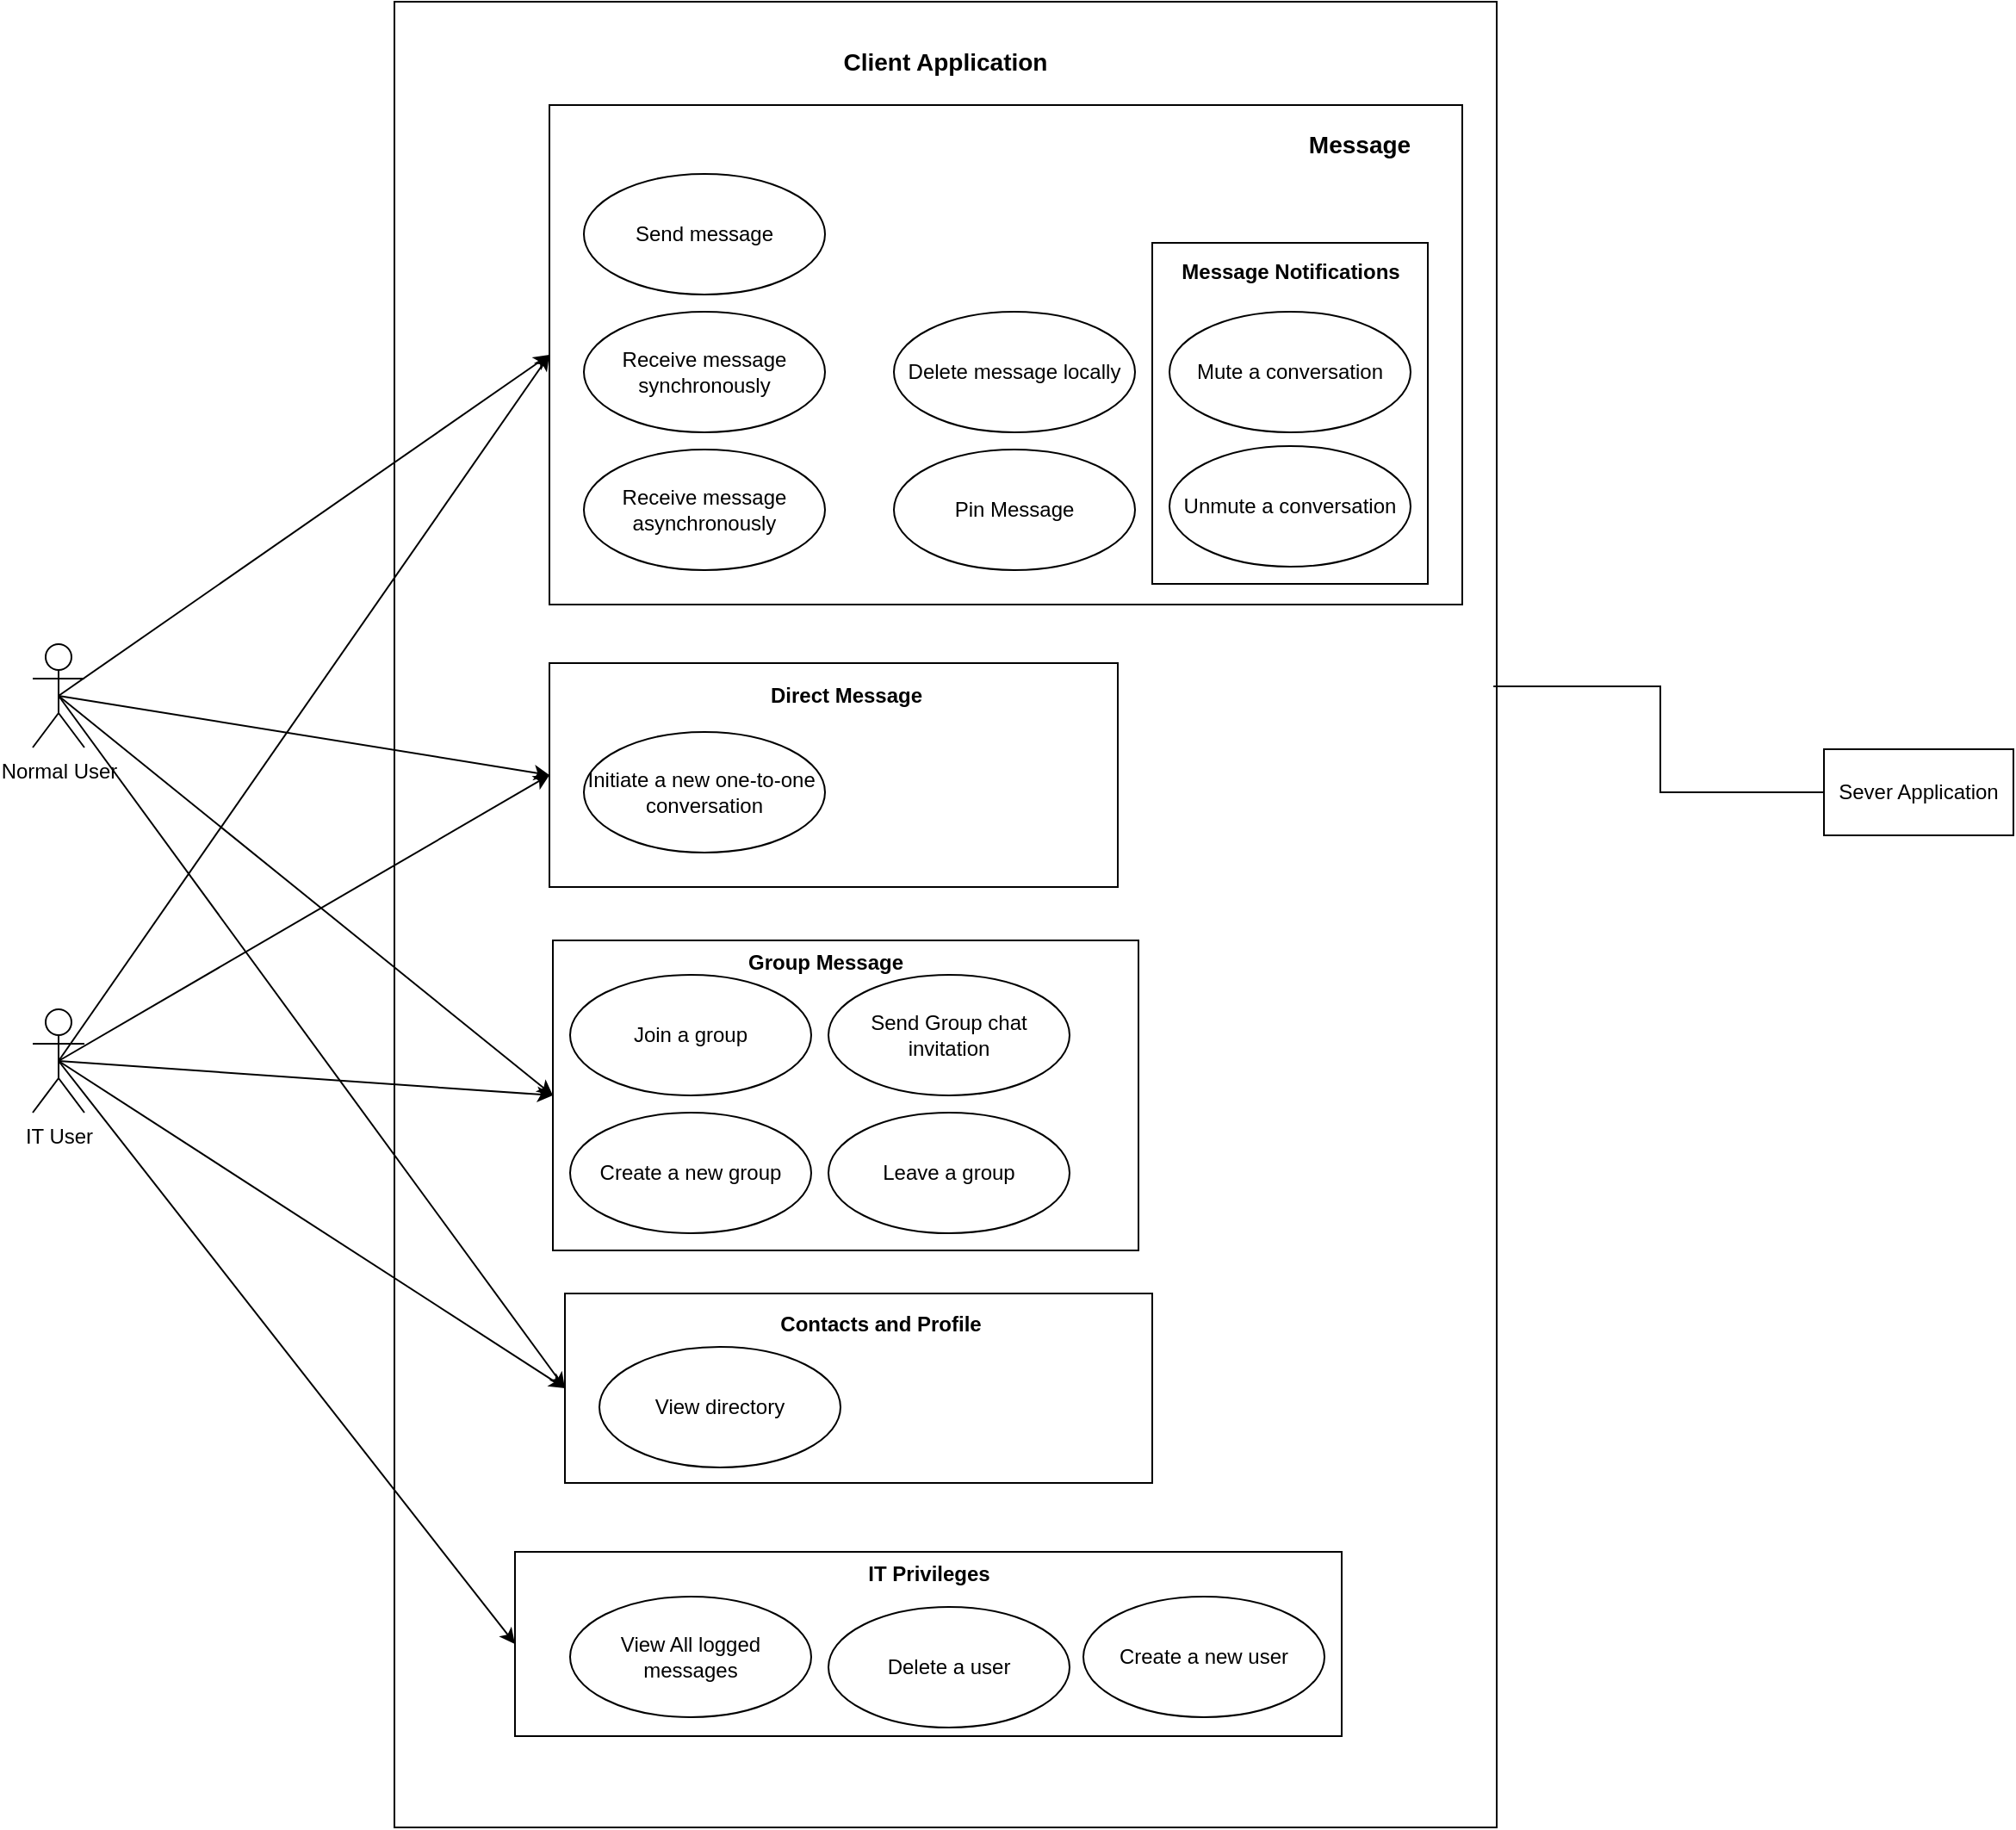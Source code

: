 <mxfile version="24.0.7" type="github" pages="3">
  <diagram name="Page-1" id="sUV660QRLb9GWtnvWiSY">
    <mxGraphModel dx="1674" dy="780" grid="1" gridSize="10" guides="1" tooltips="1" connect="1" arrows="1" fold="1" page="1" pageScale="1" pageWidth="1654" pageHeight="1169" math="0" shadow="0">
      <root>
        <mxCell id="0" />
        <mxCell id="1" parent="0" />
        <mxCell id="U2AByLSO6bJXmJ2jfOXi-1" value="" style="rounded=0;whiteSpace=wrap;html=1;" parent="1" vertex="1">
          <mxGeometry x="380" width="640" height="1060" as="geometry" />
        </mxCell>
        <mxCell id="YQ2VtmDsd7B6_WzJCYEh-53" value="" style="html=1;whiteSpace=wrap;" parent="1" vertex="1">
          <mxGeometry x="450" y="900" width="480" height="107" as="geometry" />
        </mxCell>
        <mxCell id="YQ2VtmDsd7B6_WzJCYEh-29" value="" style="html=1;whiteSpace=wrap;" parent="1" vertex="1">
          <mxGeometry x="479" y="750" width="341" height="110" as="geometry" />
        </mxCell>
        <mxCell id="YQ2VtmDsd7B6_WzJCYEh-20" value="" style="html=1;whiteSpace=wrap;" parent="1" vertex="1">
          <mxGeometry x="472" y="545" width="340" height="180" as="geometry" />
        </mxCell>
        <mxCell id="YQ2VtmDsd7B6_WzJCYEh-18" value="" style="html=1;whiteSpace=wrap;" parent="1" vertex="1">
          <mxGeometry x="470" y="384" width="330" height="130" as="geometry" />
        </mxCell>
        <mxCell id="YQ2VtmDsd7B6_WzJCYEh-16" value="" style="html=1;whiteSpace=wrap;" parent="1" vertex="1">
          <mxGeometry x="470" y="60" width="530" height="290" as="geometry" />
        </mxCell>
        <mxCell id="YQ2VtmDsd7B6_WzJCYEh-57" style="rounded=0;orthogonalLoop=1;jettySize=auto;html=1;exitX=0.5;exitY=0.5;exitDx=0;exitDy=0;exitPerimeter=0;entryX=0;entryY=0.5;entryDx=0;entryDy=0;" parent="1" source="YQ2VtmDsd7B6_WzJCYEh-1" target="YQ2VtmDsd7B6_WzJCYEh-16" edge="1">
          <mxGeometry relative="1" as="geometry" />
        </mxCell>
        <mxCell id="YQ2VtmDsd7B6_WzJCYEh-58" style="rounded=0;orthogonalLoop=1;jettySize=auto;html=1;exitX=0.5;exitY=0.5;exitDx=0;exitDy=0;exitPerimeter=0;entryX=0;entryY=0.5;entryDx=0;entryDy=0;" parent="1" source="YQ2VtmDsd7B6_WzJCYEh-1" target="YQ2VtmDsd7B6_WzJCYEh-18" edge="1">
          <mxGeometry relative="1" as="geometry" />
        </mxCell>
        <mxCell id="YQ2VtmDsd7B6_WzJCYEh-59" style="rounded=0;orthogonalLoop=1;jettySize=auto;html=1;exitX=0.5;exitY=0.5;exitDx=0;exitDy=0;exitPerimeter=0;entryX=0;entryY=0.5;entryDx=0;entryDy=0;" parent="1" source="YQ2VtmDsd7B6_WzJCYEh-1" target="YQ2VtmDsd7B6_WzJCYEh-20" edge="1">
          <mxGeometry relative="1" as="geometry" />
        </mxCell>
        <mxCell id="YQ2VtmDsd7B6_WzJCYEh-60" style="rounded=0;orthogonalLoop=1;jettySize=auto;html=1;exitX=0.5;exitY=0.5;exitDx=0;exitDy=0;exitPerimeter=0;entryX=0;entryY=0.5;entryDx=0;entryDy=0;" parent="1" source="YQ2VtmDsd7B6_WzJCYEh-1" target="YQ2VtmDsd7B6_WzJCYEh-29" edge="1">
          <mxGeometry relative="1" as="geometry" />
        </mxCell>
        <mxCell id="YQ2VtmDsd7B6_WzJCYEh-1" value="Normal User" style="shape=umlActor;verticalLabelPosition=bottom;verticalAlign=top;html=1;" parent="1" vertex="1">
          <mxGeometry x="170" y="373" width="30" height="60" as="geometry" />
        </mxCell>
        <mxCell id="YQ2VtmDsd7B6_WzJCYEh-62" style="rounded=0;orthogonalLoop=1;jettySize=auto;html=1;exitX=0.5;exitY=0.5;exitDx=0;exitDy=0;exitPerimeter=0;entryX=0;entryY=0.5;entryDx=0;entryDy=0;" parent="1" source="YQ2VtmDsd7B6_WzJCYEh-2" target="YQ2VtmDsd7B6_WzJCYEh-16" edge="1">
          <mxGeometry relative="1" as="geometry" />
        </mxCell>
        <mxCell id="YQ2VtmDsd7B6_WzJCYEh-63" style="rounded=0;orthogonalLoop=1;jettySize=auto;html=1;exitX=0.5;exitY=0.5;exitDx=0;exitDy=0;exitPerimeter=0;entryX=0;entryY=0.5;entryDx=0;entryDy=0;" parent="1" source="YQ2VtmDsd7B6_WzJCYEh-2" target="YQ2VtmDsd7B6_WzJCYEh-18" edge="1">
          <mxGeometry relative="1" as="geometry" />
        </mxCell>
        <mxCell id="YQ2VtmDsd7B6_WzJCYEh-64" style="rounded=0;orthogonalLoop=1;jettySize=auto;html=1;exitX=0.5;exitY=0.5;exitDx=0;exitDy=0;exitPerimeter=0;entryX=0;entryY=0.5;entryDx=0;entryDy=0;" parent="1" source="YQ2VtmDsd7B6_WzJCYEh-2" target="YQ2VtmDsd7B6_WzJCYEh-20" edge="1">
          <mxGeometry relative="1" as="geometry" />
        </mxCell>
        <mxCell id="YQ2VtmDsd7B6_WzJCYEh-65" style="rounded=0;orthogonalLoop=1;jettySize=auto;html=1;exitX=0.5;exitY=0.5;exitDx=0;exitDy=0;exitPerimeter=0;entryX=0;entryY=0.5;entryDx=0;entryDy=0;" parent="1" source="YQ2VtmDsd7B6_WzJCYEh-2" target="YQ2VtmDsd7B6_WzJCYEh-29" edge="1">
          <mxGeometry relative="1" as="geometry" />
        </mxCell>
        <mxCell id="YQ2VtmDsd7B6_WzJCYEh-67" style="rounded=0;orthogonalLoop=1;jettySize=auto;html=1;exitX=0.5;exitY=0.5;exitDx=0;exitDy=0;exitPerimeter=0;entryX=0;entryY=0.5;entryDx=0;entryDy=0;" parent="1" source="YQ2VtmDsd7B6_WzJCYEh-2" target="YQ2VtmDsd7B6_WzJCYEh-53" edge="1">
          <mxGeometry relative="1" as="geometry" />
        </mxCell>
        <mxCell id="YQ2VtmDsd7B6_WzJCYEh-2" value="IT User" style="shape=umlActor;verticalLabelPosition=bottom;verticalAlign=top;html=1;" parent="1" vertex="1">
          <mxGeometry x="170" y="585" width="30" height="60" as="geometry" />
        </mxCell>
        <mxCell id="YQ2VtmDsd7B6_WzJCYEh-3" value="Receive message synchronously" style="ellipse;whiteSpace=wrap;html=1;" parent="1" vertex="1">
          <mxGeometry x="490" y="180" width="140" height="70" as="geometry" />
        </mxCell>
        <mxCell id="YQ2VtmDsd7B6_WzJCYEh-4" value="Send message" style="ellipse;whiteSpace=wrap;html=1;" parent="1" vertex="1">
          <mxGeometry x="490" y="100" width="140" height="70" as="geometry" />
        </mxCell>
        <mxCell id="YQ2VtmDsd7B6_WzJCYEh-5" value="Delete message locally" style="ellipse;whiteSpace=wrap;html=1;" parent="1" vertex="1">
          <mxGeometry x="670" y="180" width="140" height="70" as="geometry" />
        </mxCell>
        <mxCell id="YQ2VtmDsd7B6_WzJCYEh-9" value="Initiate a new one-to-one&amp;nbsp; conversation" style="ellipse;whiteSpace=wrap;html=1;" parent="1" vertex="1">
          <mxGeometry x="490" y="424" width="140" height="70" as="geometry" />
        </mxCell>
        <mxCell id="YQ2VtmDsd7B6_WzJCYEh-11" value="Join a group" style="ellipse;whiteSpace=wrap;html=1;" parent="1" vertex="1">
          <mxGeometry x="482" y="565" width="140" height="70" as="geometry" />
        </mxCell>
        <mxCell id="YQ2VtmDsd7B6_WzJCYEh-12" value="Leave a group" style="ellipse;whiteSpace=wrap;html=1;" parent="1" vertex="1">
          <mxGeometry x="632" y="645" width="140" height="70" as="geometry" />
        </mxCell>
        <mxCell id="YQ2VtmDsd7B6_WzJCYEh-13" value="Create a new group" style="ellipse;whiteSpace=wrap;html=1;" parent="1" vertex="1">
          <mxGeometry x="482" y="645" width="140" height="70" as="geometry" />
        </mxCell>
        <mxCell id="YQ2VtmDsd7B6_WzJCYEh-15" value="Pin Message" style="ellipse;whiteSpace=wrap;html=1;" parent="1" vertex="1">
          <mxGeometry x="670" y="260" width="140" height="70" as="geometry" />
        </mxCell>
        <mxCell id="YQ2VtmDsd7B6_WzJCYEh-17" value="&lt;font style=&quot;font-size: 14px;&quot;&gt;Message&lt;/font&gt;" style="text;align=center;fontStyle=1;verticalAlign=middle;spacingLeft=3;spacingRight=3;strokeColor=none;rotatable=0;points=[[0,0.5],[1,0.5]];portConstraint=eastwest;html=1;" parent="1" vertex="1">
          <mxGeometry x="900" y="70" width="80" height="26" as="geometry" />
        </mxCell>
        <mxCell id="YQ2VtmDsd7B6_WzJCYEh-19" value="&lt;b&gt;Direct Message&lt;/b&gt;" style="text;align=center;fontStyle=0;verticalAlign=middle;spacingLeft=3;spacingRight=3;strokeColor=none;rotatable=0;points=[[0,0.5],[1,0.5]];portConstraint=eastwest;html=1;" parent="1" vertex="1">
          <mxGeometry x="602" y="390" width="80" height="26" as="geometry" />
        </mxCell>
        <mxCell id="YQ2VtmDsd7B6_WzJCYEh-23" value="" style="html=1;whiteSpace=wrap;" parent="1" vertex="1">
          <mxGeometry x="820" y="140" width="160" height="198" as="geometry" />
        </mxCell>
        <mxCell id="YQ2VtmDsd7B6_WzJCYEh-21" value="Group Message" style="text;align=center;fontStyle=1;verticalAlign=middle;spacingLeft=3;spacingRight=3;strokeColor=none;rotatable=0;points=[[0,0.5],[1,0.5]];portConstraint=eastwest;html=1;" parent="1" vertex="1">
          <mxGeometry x="590" y="545" width="80" height="26" as="geometry" />
        </mxCell>
        <mxCell id="YQ2VtmDsd7B6_WzJCYEh-22" value="Unmute a conversation" style="ellipse;whiteSpace=wrap;html=1;" parent="1" vertex="1">
          <mxGeometry x="830" y="258" width="140" height="70" as="geometry" />
        </mxCell>
        <mxCell id="YQ2VtmDsd7B6_WzJCYEh-24" value="Message Notifications" style="text;align=center;fontStyle=1;verticalAlign=middle;spacingLeft=3;spacingRight=3;strokeColor=none;rotatable=0;points=[[0,0.5],[1,0.5]];portConstraint=eastwest;html=1;" parent="1" vertex="1">
          <mxGeometry x="860" y="144" width="80" height="26" as="geometry" />
        </mxCell>
        <mxCell id="YQ2VtmDsd7B6_WzJCYEh-14" value="Mute a conversation" style="ellipse;whiteSpace=wrap;html=1;" parent="1" vertex="1">
          <mxGeometry x="830" y="180" width="140" height="70" as="geometry" />
        </mxCell>
        <mxCell id="YQ2VtmDsd7B6_WzJCYEh-25" value="Send Group chat invitation" style="ellipse;whiteSpace=wrap;html=1;" parent="1" vertex="1">
          <mxGeometry x="632" y="565" width="140" height="70" as="geometry" />
        </mxCell>
        <mxCell id="YQ2VtmDsd7B6_WzJCYEh-26" value="Receive message asynchronously" style="ellipse;whiteSpace=wrap;html=1;" parent="1" vertex="1">
          <mxGeometry x="490" y="260" width="140" height="70" as="geometry" />
        </mxCell>
        <mxCell id="YQ2VtmDsd7B6_WzJCYEh-27" value="View directory" style="ellipse;whiteSpace=wrap;html=1;" parent="1" vertex="1">
          <mxGeometry x="499" y="781" width="140" height="70" as="geometry" />
        </mxCell>
        <mxCell id="YQ2VtmDsd7B6_WzJCYEh-30" value="Contacts and Profile" style="text;align=center;fontStyle=1;verticalAlign=middle;spacingLeft=3;spacingRight=3;strokeColor=none;rotatable=0;points=[[0,0.5],[1,0.5]];portConstraint=eastwest;html=1;" parent="1" vertex="1">
          <mxGeometry x="622" y="755" width="80" height="26" as="geometry" />
        </mxCell>
        <mxCell id="YQ2VtmDsd7B6_WzJCYEh-45" value="View All logged messages" style="ellipse;whiteSpace=wrap;html=1;" parent="1" vertex="1">
          <mxGeometry x="482" y="926" width="140" height="70" as="geometry" />
        </mxCell>
        <mxCell id="YQ2VtmDsd7B6_WzJCYEh-47" value="Create a new user" style="ellipse;whiteSpace=wrap;html=1;" parent="1" vertex="1">
          <mxGeometry x="780" y="926" width="140" height="70" as="geometry" />
        </mxCell>
        <mxCell id="YQ2VtmDsd7B6_WzJCYEh-49" value="Delete a user" style="ellipse;whiteSpace=wrap;html=1;" parent="1" vertex="1">
          <mxGeometry x="632" y="932" width="140" height="70" as="geometry" />
        </mxCell>
        <mxCell id="YQ2VtmDsd7B6_WzJCYEh-54" value="IT Privileges" style="text;align=center;fontStyle=1;verticalAlign=middle;spacingLeft=3;spacingRight=3;strokeColor=none;rotatable=0;points=[[0,0.5],[1,0.5]];portConstraint=eastwest;html=1;" parent="1" vertex="1">
          <mxGeometry x="650" y="900" width="80" height="26" as="geometry" />
        </mxCell>
        <mxCell id="U2AByLSO6bJXmJ2jfOXi-2" value="&lt;font style=&quot;font-size: 14px;&quot;&gt;Client Application&lt;/font&gt;" style="text;html=1;align=center;verticalAlign=middle;whiteSpace=wrap;rounded=0;fontStyle=1" parent="1" vertex="1">
          <mxGeometry x="630" y="20" width="140" height="30" as="geometry" />
        </mxCell>
        <mxCell id="U2AByLSO6bJXmJ2jfOXi-3" value="Sever Application" style="html=1;whiteSpace=wrap;" parent="1" vertex="1">
          <mxGeometry x="1210" y="434" width="110" height="50" as="geometry" />
        </mxCell>
        <mxCell id="U2AByLSO6bJXmJ2jfOXi-6" style="edgeStyle=orthogonalEdgeStyle;rounded=0;orthogonalLoop=1;jettySize=auto;html=1;exitX=0;exitY=0.5;exitDx=0;exitDy=0;entryX=0.997;entryY=0.375;entryDx=0;entryDy=0;entryPerimeter=0;endArrow=none;endFill=0;" parent="1" source="U2AByLSO6bJXmJ2jfOXi-3" target="U2AByLSO6bJXmJ2jfOXi-1" edge="1">
          <mxGeometry relative="1" as="geometry" />
        </mxCell>
      </root>
    </mxGraphModel>
  </diagram>
  <diagram id="76yED_X19V-XeV7wdZsf" name="Page-2">
    <mxGraphModel dx="1080" dy="615" grid="1" gridSize="10" guides="1" tooltips="1" connect="1" arrows="1" fold="1" page="1" pageScale="1" pageWidth="1654" pageHeight="1169" math="0" shadow="0">
      <root>
        <mxCell id="0" />
        <mxCell id="1" parent="0" />
        <mxCell id="WNzf7cn8V8j3igvtet1d-1" value="" style="shape=umlLifeline;perimeter=lifelinePerimeter;whiteSpace=wrap;html=1;container=1;dropTarget=0;collapsible=0;recursiveResize=0;outlineConnect=0;portConstraint=eastwest;newEdgeStyle={&quot;curved&quot;:0,&quot;rounded&quot;:0};participant=umlActor;" parent="1" vertex="1">
          <mxGeometry x="410" y="210" width="20" height="300" as="geometry" />
        </mxCell>
        <mxCell id="WNzf7cn8V8j3igvtet1d-2" value="direct message" style="shape=umlLifeline;perimeter=lifelinePerimeter;whiteSpace=wrap;html=1;container=1;dropTarget=0;collapsible=0;recursiveResize=0;outlineConnect=0;portConstraint=eastwest;newEdgeStyle={&quot;curved&quot;:0,&quot;rounded&quot;:0};" parent="1" vertex="1">
          <mxGeometry x="480" y="210" width="100" height="300" as="geometry" />
        </mxCell>
        <mxCell id="WNzf7cn8V8j3igvtet1d-3" value="group message" style="shape=umlLifeline;perimeter=lifelinePerimeter;whiteSpace=wrap;html=1;container=1;dropTarget=0;collapsible=0;recursiveResize=0;outlineConnect=0;portConstraint=eastwest;newEdgeStyle={&quot;curved&quot;:0,&quot;rounded&quot;:0};" parent="1" vertex="1">
          <mxGeometry x="610" y="210" width="100" height="300" as="geometry" />
        </mxCell>
        <mxCell id="WNzf7cn8V8j3igvtet1d-4" value="app settings" style="shape=umlLifeline;perimeter=lifelinePerimeter;whiteSpace=wrap;html=1;container=1;dropTarget=0;collapsible=0;recursiveResize=0;outlineConnect=0;portConstraint=eastwest;newEdgeStyle={&quot;curved&quot;:0,&quot;rounded&quot;:0};" parent="1" vertex="1">
          <mxGeometry x="750" y="210" width="100" height="300" as="geometry" />
        </mxCell>
        <mxCell id="WNzf7cn8V8j3igvtet1d-5" value="Directory" style="shape=umlLifeline;perimeter=lifelinePerimeter;whiteSpace=wrap;html=1;container=1;dropTarget=0;collapsible=0;recursiveResize=0;outlineConnect=0;portConstraint=eastwest;newEdgeStyle={&quot;curved&quot;:0,&quot;rounded&quot;:0};" parent="1" vertex="1">
          <mxGeometry x="880" y="210" width="100" height="300" as="geometry" />
        </mxCell>
        <mxCell id="WNzf7cn8V8j3igvtet1d-6" value="User" style="text;align=center;fontStyle=1;verticalAlign=middle;spacingLeft=3;spacingRight=3;strokeColor=none;rotatable=0;points=[[0,0.5],[1,0.5]];portConstraint=eastwest;html=1;" parent="1" vertex="1">
          <mxGeometry x="390" y="180" width="80" height="26" as="geometry" />
        </mxCell>
        <mxCell id="V9n1AzZN_ZHZRttG4YIM-1" value="Send direct Message" style="html=1;verticalAlign=bottom;endArrow=block;curved=0;rounded=0;" parent="1" edge="1">
          <mxGeometry width="80" relative="1" as="geometry">
            <mxPoint x="419.759" y="290.0" as="sourcePoint" />
            <mxPoint x="529.5" y="290.0" as="targetPoint" />
          </mxGeometry>
        </mxCell>
        <mxCell id="V9n1AzZN_ZHZRttG4YIM-2" value="View direct Message" style="html=1;verticalAlign=bottom;endArrow=block;curved=0;rounded=0;" parent="1" source="WNzf7cn8V8j3igvtet1d-2" target="WNzf7cn8V8j3igvtet1d-1" edge="1">
          <mxGeometry width="80" relative="1" as="geometry">
            <mxPoint x="510" y="340" as="sourcePoint" />
            <mxPoint x="430" y="340" as="targetPoint" />
            <Array as="points">
              <mxPoint x="480" y="310" />
            </Array>
          </mxGeometry>
        </mxCell>
        <mxCell id="V9n1AzZN_ZHZRttG4YIM-3" value="Send group Message" style="html=1;verticalAlign=bottom;endArrow=block;curved=0;rounded=0;" parent="1" target="WNzf7cn8V8j3igvtet1d-3" edge="1">
          <mxGeometry width="80" relative="1" as="geometry">
            <mxPoint x="419.999" y="349.63" as="sourcePoint" />
            <mxPoint x="529.74" y="349.63" as="targetPoint" />
          </mxGeometry>
        </mxCell>
        <mxCell id="V9n1AzZN_ZHZRttG4YIM-4" value="View group Message" style="html=1;verticalAlign=bottom;endArrow=block;curved=0;rounded=0;" parent="1" source="WNzf7cn8V8j3igvtet1d-3" edge="1">
          <mxGeometry width="80" relative="1" as="geometry">
            <mxPoint x="530.24" y="369.63" as="sourcePoint" />
            <mxPoint x="420.24" y="369.63" as="targetPoint" />
            <Array as="points">
              <mxPoint x="480.24" y="369.63" />
            </Array>
          </mxGeometry>
        </mxCell>
        <mxCell id="V9n1AzZN_ZHZRttG4YIM-5" value="Change App Setting" style="html=1;verticalAlign=bottom;endArrow=block;curved=0;rounded=0;" parent="1" edge="1">
          <mxGeometry width="80" relative="1" as="geometry">
            <mxPoint x="420" y="410" as="sourcePoint" />
            <mxPoint x="799.5" y="410" as="targetPoint" />
          </mxGeometry>
        </mxCell>
        <mxCell id="V9n1AzZN_ZHZRttG4YIM-6" value="Request to view directory" style="html=1;verticalAlign=bottom;endArrow=block;curved=0;rounded=0;" parent="1" target="WNzf7cn8V8j3igvtet1d-5" edge="1">
          <mxGeometry width="80" relative="1" as="geometry">
            <mxPoint x="420" y="450" as="sourcePoint" />
            <mxPoint x="500" y="450" as="targetPoint" />
          </mxGeometry>
        </mxCell>
        <mxCell id="V9n1AzZN_ZHZRttG4YIM-7" value="Return directory" style="html=1;verticalAlign=bottom;endArrow=block;curved=0;rounded=0;" parent="1" edge="1">
          <mxGeometry width="80" relative="1" as="geometry">
            <mxPoint x="929.74" y="470.0" as="sourcePoint" />
            <mxPoint x="419.999" y="470.0" as="targetPoint" />
          </mxGeometry>
        </mxCell>
        <mxCell id="WEP-BiXhZE0mZnWe9B-W-1" value="" style="shape=umlLifeline;perimeter=lifelinePerimeter;whiteSpace=wrap;html=1;container=1;dropTarget=0;collapsible=0;recursiveResize=0;outlineConnect=0;portConstraint=eastwest;newEdgeStyle={&quot;curved&quot;:0,&quot;rounded&quot;:0};participant=umlActor;" parent="1" vertex="1">
          <mxGeometry x="410" y="585" width="20" height="300" as="geometry" />
        </mxCell>
        <mxCell id="WEP-BiXhZE0mZnWe9B-W-2" value="direct message" style="shape=umlLifeline;perimeter=lifelinePerimeter;whiteSpace=wrap;html=1;container=1;dropTarget=0;collapsible=0;recursiveResize=0;outlineConnect=0;portConstraint=eastwest;newEdgeStyle={&quot;curved&quot;:0,&quot;rounded&quot;:0};" parent="1" vertex="1">
          <mxGeometry x="480" y="585" width="100" height="300" as="geometry" />
        </mxCell>
        <mxCell id="WEP-BiXhZE0mZnWe9B-W-3" value="group message" style="shape=umlLifeline;perimeter=lifelinePerimeter;whiteSpace=wrap;html=1;container=1;dropTarget=0;collapsible=0;recursiveResize=0;outlineConnect=0;portConstraint=eastwest;newEdgeStyle={&quot;curved&quot;:0,&quot;rounded&quot;:0};" parent="1" vertex="1">
          <mxGeometry x="610" y="585" width="100" height="300" as="geometry" />
        </mxCell>
        <mxCell id="WEP-BiXhZE0mZnWe9B-W-4" value="app settings" style="shape=umlLifeline;perimeter=lifelinePerimeter;whiteSpace=wrap;html=1;container=1;dropTarget=0;collapsible=0;recursiveResize=0;outlineConnect=0;portConstraint=eastwest;newEdgeStyle={&quot;curved&quot;:0,&quot;rounded&quot;:0};" parent="1" vertex="1">
          <mxGeometry x="750" y="585" width="100" height="300" as="geometry" />
        </mxCell>
        <mxCell id="WEP-BiXhZE0mZnWe9B-W-5" value="Directory" style="shape=umlLifeline;perimeter=lifelinePerimeter;whiteSpace=wrap;html=1;container=1;dropTarget=0;collapsible=0;recursiveResize=0;outlineConnect=0;portConstraint=eastwest;newEdgeStyle={&quot;curved&quot;:0,&quot;rounded&quot;:0};" parent="1" vertex="1">
          <mxGeometry x="880" y="585" width="100" height="300" as="geometry" />
        </mxCell>
        <mxCell id="WEP-BiXhZE0mZnWe9B-W-6" value="Send direct Message" style="html=1;verticalAlign=bottom;endArrow=block;curved=0;rounded=0;" parent="1" edge="1">
          <mxGeometry width="80" relative="1" as="geometry">
            <mxPoint x="419.759" y="665.0" as="sourcePoint" />
            <mxPoint x="529.5" y="665.0" as="targetPoint" />
          </mxGeometry>
        </mxCell>
        <mxCell id="WEP-BiXhZE0mZnWe9B-W-7" value="View direct Message" style="html=1;verticalAlign=bottom;endArrow=block;curved=0;rounded=0;" parent="1" source="WEP-BiXhZE0mZnWe9B-W-2" target="WEP-BiXhZE0mZnWe9B-W-1" edge="1">
          <mxGeometry width="80" relative="1" as="geometry">
            <mxPoint x="510" y="715" as="sourcePoint" />
            <mxPoint x="430" y="715" as="targetPoint" />
            <Array as="points">
              <mxPoint x="480" y="685" />
            </Array>
          </mxGeometry>
        </mxCell>
        <mxCell id="WEP-BiXhZE0mZnWe9B-W-8" value="Send group Message" style="html=1;verticalAlign=bottom;endArrow=block;curved=0;rounded=0;" parent="1" target="WEP-BiXhZE0mZnWe9B-W-3" edge="1">
          <mxGeometry width="80" relative="1" as="geometry">
            <mxPoint x="419.999" y="724.63" as="sourcePoint" />
            <mxPoint x="529.74" y="724.63" as="targetPoint" />
          </mxGeometry>
        </mxCell>
        <mxCell id="WEP-BiXhZE0mZnWe9B-W-9" value="View group Message" style="html=1;verticalAlign=bottom;endArrow=block;curved=0;rounded=0;" parent="1" source="WEP-BiXhZE0mZnWe9B-W-3" edge="1">
          <mxGeometry width="80" relative="1" as="geometry">
            <mxPoint x="530.24" y="744.63" as="sourcePoint" />
            <mxPoint x="420.24" y="744.63" as="targetPoint" />
            <Array as="points">
              <mxPoint x="480.24" y="744.63" />
            </Array>
          </mxGeometry>
        </mxCell>
        <mxCell id="WEP-BiXhZE0mZnWe9B-W-10" value="Change App Setting" style="html=1;verticalAlign=bottom;endArrow=block;curved=0;rounded=0;" parent="1" edge="1">
          <mxGeometry width="80" relative="1" as="geometry">
            <mxPoint x="420" y="785" as="sourcePoint" />
            <mxPoint x="799.5" y="785" as="targetPoint" />
          </mxGeometry>
        </mxCell>
        <mxCell id="WEP-BiXhZE0mZnWe9B-W-11" value="Request to view directory" style="html=1;verticalAlign=bottom;endArrow=block;curved=0;rounded=0;" parent="1" edge="1">
          <mxGeometry width="80" relative="1" as="geometry">
            <mxPoint x="420" y="836" as="sourcePoint" />
            <mxPoint x="929.5" y="836" as="targetPoint" />
          </mxGeometry>
        </mxCell>
        <mxCell id="WEP-BiXhZE0mZnWe9B-W-12" value="Return directory" style="html=1;verticalAlign=bottom;endArrow=block;curved=0;rounded=0;" parent="1" edge="1">
          <mxGeometry width="80" relative="1" as="geometry">
            <mxPoint x="929.74" y="856.0" as="sourcePoint" />
            <mxPoint x="419.999" y="856.0" as="targetPoint" />
          </mxGeometry>
        </mxCell>
        <mxCell id="WEP-BiXhZE0mZnWe9B-W-13" value="Server" style="shape=umlLifeline;perimeter=lifelinePerimeter;whiteSpace=wrap;html=1;container=1;dropTarget=0;collapsible=0;recursiveResize=0;outlineConnect=0;portConstraint=eastwest;newEdgeStyle={&quot;curved&quot;:0,&quot;rounded&quot;:0};" parent="1" vertex="1">
          <mxGeometry x="260" y="585" width="100" height="300" as="geometry" />
        </mxCell>
        <mxCell id="WEP-BiXhZE0mZnWe9B-W-14" value="IT Admin" style="text;align=center;fontStyle=1;verticalAlign=middle;spacingLeft=3;spacingRight=3;strokeColor=none;rotatable=0;points=[[0,0.5],[1,0.5]];portConstraint=eastwest;html=1;" parent="1" vertex="1">
          <mxGeometry x="380" y="559" width="80" height="26" as="geometry" />
        </mxCell>
        <mxCell id="WEP-BiXhZE0mZnWe9B-W-15" value="Respond" style="html=1;verticalAlign=bottom;endArrow=block;curved=0;rounded=0;" parent="1" target="WEP-BiXhZE0mZnWe9B-W-1" edge="1">
          <mxGeometry width="80" relative="1" as="geometry">
            <mxPoint x="310" y="680" as="sourcePoint" />
            <mxPoint x="390" y="680" as="targetPoint" />
          </mxGeometry>
        </mxCell>
        <mxCell id="WEP-BiXhZE0mZnWe9B-W-28" value="Create new User" style="html=1;verticalAlign=bottom;endArrow=block;curved=0;rounded=0;" parent="1" edge="1">
          <mxGeometry width="80" relative="1" as="geometry">
            <mxPoint x="420" y="660" as="sourcePoint" />
            <mxPoint x="309.759" y="660" as="targetPoint" />
          </mxGeometry>
        </mxCell>
        <mxCell id="WEP-BiXhZE0mZnWe9B-W-29" value="Respond" style="html=1;verticalAlign=bottom;endArrow=block;curved=0;rounded=0;" parent="1" edge="1">
          <mxGeometry width="80" relative="1" as="geometry">
            <mxPoint x="310.24" y="730" as="sourcePoint" />
            <mxPoint x="420.24" y="730" as="targetPoint" />
          </mxGeometry>
        </mxCell>
        <mxCell id="WEP-BiXhZE0mZnWe9B-W-30" value="Remove a User" style="html=1;verticalAlign=bottom;endArrow=block;curved=0;rounded=0;" parent="1" edge="1">
          <mxGeometry width="80" relative="1" as="geometry">
            <mxPoint x="420.24" y="710" as="sourcePoint" />
            <mxPoint x="309.999" y="710" as="targetPoint" />
          </mxGeometry>
        </mxCell>
        <mxCell id="WEP-BiXhZE0mZnWe9B-W-31" value="Respond" style="html=1;verticalAlign=bottom;endArrow=block;curved=0;rounded=0;" parent="1" target="WEP-BiXhZE0mZnWe9B-W-1" edge="1">
          <mxGeometry width="80" relative="1" as="geometry">
            <mxPoint x="800" y="810" as="sourcePoint" />
            <mxPoint x="720" y="810" as="targetPoint" />
          </mxGeometry>
        </mxCell>
        <mxCell id="WEP-BiXhZE0mZnWe9B-W-32" value="Return System logs" style="html=1;verticalAlign=bottom;endArrow=block;curved=0;rounded=0;" parent="1" edge="1">
          <mxGeometry width="80" relative="1" as="geometry">
            <mxPoint x="310.24" y="790" as="sourcePoint" />
            <mxPoint x="420.24" y="790" as="targetPoint" />
          </mxGeometry>
        </mxCell>
        <mxCell id="WEP-BiXhZE0mZnWe9B-W-33" value="View Logs Request" style="html=1;verticalAlign=bottom;endArrow=block;curved=0;rounded=0;" parent="1" edge="1">
          <mxGeometry width="80" relative="1" as="geometry">
            <mxPoint x="420.24" y="770" as="sourcePoint" />
            <mxPoint x="309.999" y="770" as="targetPoint" />
          </mxGeometry>
        </mxCell>
      </root>
    </mxGraphModel>
  </diagram>
  <diagram id="tJYpXaFnaVv0csofvb00" name="Page-3">
    <mxGraphModel dx="712" dy="778" grid="1" gridSize="10" guides="1" tooltips="1" connect="1" arrows="1" fold="1" page="1" pageScale="1" pageWidth="1654" pageHeight="1169" math="0" shadow="0">
      <root>
        <mxCell id="0" />
        <mxCell id="1" parent="0" />
        <mxCell id="F14sKOtyyoUPDypCJk7Z-3" value="Client" style="shape=umlLifeline;perimeter=lifelinePerimeter;whiteSpace=wrap;html=1;container=1;dropTarget=0;collapsible=0;recursiveResize=0;outlineConnect=0;portConstraint=eastwest;newEdgeStyle={&quot;curved&quot;:0,&quot;rounded&quot;:0};" parent="1" vertex="1">
          <mxGeometry x="430" y="340" width="230" height="480" as="geometry" />
        </mxCell>
        <mxCell id="F14sKOtyyoUPDypCJk7Z-4" value="Server" style="shape=umlLifeline;perimeter=lifelinePerimeter;whiteSpace=wrap;html=1;container=1;dropTarget=0;collapsible=0;recursiveResize=0;outlineConnect=0;portConstraint=eastwest;newEdgeStyle={&quot;curved&quot;:0,&quot;rounded&quot;:0};" parent="1" vertex="1">
          <mxGeometry x="827" y="340" width="243" height="460" as="geometry" />
        </mxCell>
        <mxCell id="F14sKOtyyoUPDypCJk7Z-5" value="Connect to Server" style="html=1;verticalAlign=bottom;endArrow=block;curved=0;rounded=0;" parent="1" target="F14sKOtyyoUPDypCJk7Z-4" edge="1" source="F14sKOtyyoUPDypCJk7Z-3">
          <mxGeometry x="0.001" width="80" relative="1" as="geometry">
            <mxPoint x="610" y="600" as="sourcePoint" />
            <mxPoint x="690" y="600" as="targetPoint" />
            <Array as="points">
              <mxPoint x="830" y="440" />
            </Array>
            <mxPoint as="offset" />
          </mxGeometry>
        </mxCell>
        <mxCell id="F14sKOtyyoUPDypCJk7Z-6" value="Username/password" style="html=1;verticalAlign=bottom;endArrow=block;curved=0;rounded=0;" parent="1" target="F14sKOtyyoUPDypCJk7Z-4" edge="1" source="F14sKOtyyoUPDypCJk7Z-3">
          <mxGeometry width="80" relative="1" as="geometry">
            <mxPoint x="610" y="660" as="sourcePoint" />
            <mxPoint x="690" y="660" as="targetPoint" />
            <Array as="points">
              <mxPoint x="740" y="530" />
            </Array>
          </mxGeometry>
        </mxCell>
        <mxCell id="F14sKOtyyoUPDypCJk7Z-7" value="Server Response" style="html=1;verticalAlign=bottom;endArrow=block;curved=0;rounded=0;" parent="1" edge="1" target="F14sKOtyyoUPDypCJk7Z-3" source="F14sKOtyyoUPDypCJk7Z-4">
          <mxGeometry x="0.001" width="80" relative="1" as="geometry">
            <mxPoint x="877" y="630" as="sourcePoint" />
            <mxPoint x="610" y="630" as="targetPoint" />
            <Array as="points">
              <mxPoint x="760" y="490" />
            </Array>
            <mxPoint as="offset" />
          </mxGeometry>
        </mxCell>
        <mxCell id="F14sKOtyyoUPDypCJk7Z-8" value="Login Request (wrong credential, try again)" style="html=1;verticalAlign=bottom;endArrow=block;curved=0;rounded=0;entryX=0.522;entryY=0.475;entryDx=0;entryDy=0;entryPerimeter=0;" parent="1" edge="1" target="F14sKOtyyoUPDypCJk7Z-3" source="F14sKOtyyoUPDypCJk7Z-4">
          <mxGeometry x="0.002" width="80" relative="1" as="geometry">
            <mxPoint x="877" y="690" as="sourcePoint" />
            <mxPoint x="610" y="690" as="targetPoint" />
            <mxPoint as="offset" />
          </mxGeometry>
        </mxCell>
        <mxCell id="oJWnkddR0OJMqSs9m4Yq-7" value="IT User(Successful log in)" style="html=1;verticalAlign=bottom;endArrow=block;curved=0;rounded=0;" parent="1" edge="1" target="F14sKOtyyoUPDypCJk7Z-3" source="F14sKOtyyoUPDypCJk7Z-4">
          <mxGeometry x="-0.465" y="-10" width="80" relative="1" as="geometry">
            <mxPoint x="948" y="620.0" as="sourcePoint" />
            <mxPoint x="547.07" y="620.0" as="targetPoint" />
            <mxPoint as="offset" />
            <Array as="points">
              <mxPoint x="850" y="670" />
              <mxPoint x="730" y="670" />
            </Array>
          </mxGeometry>
        </mxCell>
        <mxCell id="oJWnkddR0OJMqSs9m4Yq-9" value="OR" style="text;align=center;fontStyle=1;verticalAlign=middle;spacingLeft=3;spacingRight=3;strokeColor=none;rotatable=0;points=[[0,0.5],[1,0.5]];portConstraint=eastwest;html=1;" parent="1" vertex="1">
          <mxGeometry x="710" y="572" width="80" height="26" as="geometry" />
        </mxCell>
        <mxCell id="bEJB1_r6hqXEgiq0sKb3-1" value="Normal user (Successful log in)" style="text;whiteSpace=wrap;html=1;" vertex="1" parent="1">
          <mxGeometry x="580" y="640" width="180" height="40" as="geometry" />
        </mxCell>
        <mxCell id="bEJB1_r6hqXEgiq0sKb3-2" value="" style="endArrow=none;html=1;rounded=0;exitX=0.5;exitY=0;exitDx=0;exitDy=0;" edge="1" parent="1" source="bEJB1_r6hqXEgiq0sKb3-1">
          <mxGeometry width="50" height="50" relative="1" as="geometry">
            <mxPoint x="725" y="670" as="sourcePoint" />
            <mxPoint x="720" y="600" as="targetPoint" />
            <Array as="points">
              <mxPoint x="670" y="640" />
            </Array>
          </mxGeometry>
        </mxCell>
        <mxCell id="bEJB1_r6hqXEgiq0sKb3-3" value="" style="endArrow=none;html=1;rounded=0;entryX=0.813;entryY=1;entryDx=0;entryDy=0;entryPerimeter=0;" edge="1" parent="1" target="oJWnkddR0OJMqSs9m4Yq-9">
          <mxGeometry width="50" height="50" relative="1" as="geometry">
            <mxPoint x="840" y="640" as="sourcePoint" />
            <mxPoint x="790" y="680" as="targetPoint" />
          </mxGeometry>
        </mxCell>
      </root>
    </mxGraphModel>
  </diagram>
</mxfile>
